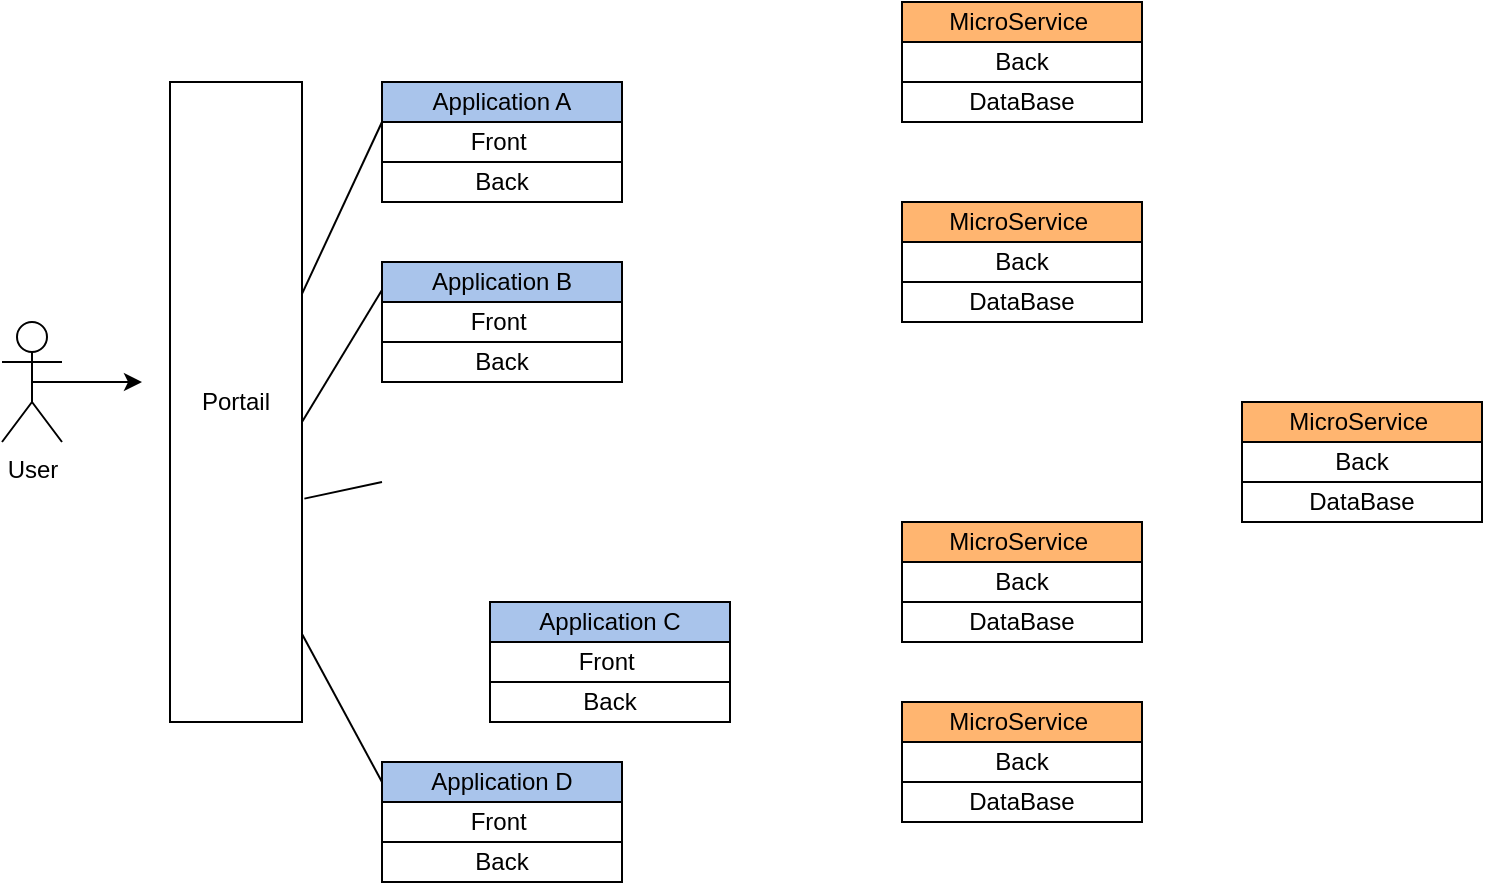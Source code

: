 <mxfile version="13.8.9-1" type="github"><diagram id="q87qz0QwqE8sBQXYNTOX" name="Page-1"><mxGraphModel dx="1038" dy="548" grid="1" gridSize="10" guides="1" tooltips="1" connect="1" arrows="1" fold="1" page="1" pageScale="1" pageWidth="827" pageHeight="1169" math="0" shadow="0"><root><mxCell id="0"/><mxCell id="1" parent="0"/><mxCell id="-Fz0O9VPjYnXU61P3-lc-1" value="Application A" style="rounded=0;whiteSpace=wrap;html=1;fillColor=#A9C4EB;" vertex="1" parent="1"><mxGeometry x="240" y="50" width="120" height="20" as="geometry"/></mxCell><mxCell id="-Fz0O9VPjYnXU61P3-lc-2" value="User" style="shape=umlActor;verticalLabelPosition=bottom;verticalAlign=top;html=1;outlineConnect=0;" vertex="1" parent="1"><mxGeometry x="50" y="170" width="30" height="60" as="geometry"/></mxCell><mxCell id="-Fz0O9VPjYnXU61P3-lc-5" value="" style="endArrow=classic;html=1;exitX=0.5;exitY=0.5;exitDx=0;exitDy=0;exitPerimeter=0;" edge="1" parent="1" source="-Fz0O9VPjYnXU61P3-lc-2"><mxGeometry width="50" height="50" relative="1" as="geometry"><mxPoint x="390" y="300" as="sourcePoint"/><mxPoint x="120" y="200" as="targetPoint"/></mxGeometry></mxCell><mxCell id="-Fz0O9VPjYnXU61P3-lc-10" style="edgeStyle=orthogonalEdgeStyle;rounded=0;orthogonalLoop=1;jettySize=auto;html=1;exitX=0.5;exitY=1;exitDx=0;exitDy=0;" edge="1" parent="1"><mxGeometry relative="1" as="geometry"><mxPoint x="745" y="200" as="sourcePoint"/><mxPoint x="745" y="200" as="targetPoint"/></mxGeometry></mxCell><mxCell id="-Fz0O9VPjYnXU61P3-lc-11" value="Portail" style="rounded=0;whiteSpace=wrap;html=1;" vertex="1" parent="1"><mxGeometry x="134" y="50" width="66" height="320" as="geometry"/></mxCell><mxCell id="-Fz0O9VPjYnXU61P3-lc-12" value="Front&amp;nbsp;" style="rounded=0;whiteSpace=wrap;html=1;" vertex="1" parent="1"><mxGeometry x="240" y="70" width="120" height="20" as="geometry"/></mxCell><mxCell id="-Fz0O9VPjYnXU61P3-lc-13" value="Back" style="rounded=0;whiteSpace=wrap;html=1;" vertex="1" parent="1"><mxGeometry x="240" y="90" width="120" height="20" as="geometry"/></mxCell><mxCell id="-Fz0O9VPjYnXU61P3-lc-14" value="Application B" style="rounded=0;whiteSpace=wrap;html=1;fillColor=#A9C4EB;" vertex="1" parent="1"><mxGeometry x="240" y="140" width="120" height="20" as="geometry"/></mxCell><mxCell id="-Fz0O9VPjYnXU61P3-lc-15" value="Front&amp;nbsp;" style="rounded=0;whiteSpace=wrap;html=1;" vertex="1" parent="1"><mxGeometry x="240" y="160" width="120" height="20" as="geometry"/></mxCell><mxCell id="-Fz0O9VPjYnXU61P3-lc-16" value="Back" style="rounded=0;whiteSpace=wrap;html=1;" vertex="1" parent="1"><mxGeometry x="240" y="180" width="120" height="20" as="geometry"/></mxCell><mxCell id="-Fz0O9VPjYnXU61P3-lc-19" value="Back" style="rounded=0;whiteSpace=wrap;html=1;" vertex="1" parent="1"><mxGeometry x="294" y="350" width="120" height="20" as="geometry"/></mxCell><mxCell id="-Fz0O9VPjYnXU61P3-lc-20" value="Application D" style="rounded=0;whiteSpace=wrap;html=1;fillColor=#A9C4EB;" vertex="1" parent="1"><mxGeometry x="240" y="390" width="120" height="20" as="geometry"/></mxCell><mxCell id="-Fz0O9VPjYnXU61P3-lc-21" value="Front&amp;nbsp;" style="rounded=0;whiteSpace=wrap;html=1;" vertex="1" parent="1"><mxGeometry x="240" y="410" width="120" height="20" as="geometry"/></mxCell><mxCell id="-Fz0O9VPjYnXU61P3-lc-22" value="Back" style="rounded=0;whiteSpace=wrap;html=1;" vertex="1" parent="1"><mxGeometry x="240" y="430" width="120" height="20" as="geometry"/></mxCell><mxCell id="-Fz0O9VPjYnXU61P3-lc-23" value="MicroService&amp;nbsp;" style="rounded=0;whiteSpace=wrap;html=1;fillColor=#FFB570;" vertex="1" parent="1"><mxGeometry x="500" y="10" width="120" height="20" as="geometry"/></mxCell><mxCell id="-Fz0O9VPjYnXU61P3-lc-24" value="Back" style="rounded=0;whiteSpace=wrap;html=1;" vertex="1" parent="1"><mxGeometry x="500" y="30" width="120" height="20" as="geometry"/></mxCell><mxCell id="-Fz0O9VPjYnXU61P3-lc-25" value="DataBase" style="rounded=0;whiteSpace=wrap;html=1;" vertex="1" parent="1"><mxGeometry x="500" y="50" width="120" height="20" as="geometry"/></mxCell><mxCell id="-Fz0O9VPjYnXU61P3-lc-26" value="MicroService&amp;nbsp;" style="rounded=0;whiteSpace=wrap;html=1;fillColor=#FFB570;" vertex="1" parent="1"><mxGeometry x="500" y="110" width="120" height="20" as="geometry"/></mxCell><mxCell id="-Fz0O9VPjYnXU61P3-lc-27" value="Back" style="rounded=0;whiteSpace=wrap;html=1;" vertex="1" parent="1"><mxGeometry x="500" y="130" width="120" height="20" as="geometry"/></mxCell><mxCell id="-Fz0O9VPjYnXU61P3-lc-28" value="DataBase" style="rounded=0;whiteSpace=wrap;html=1;" vertex="1" parent="1"><mxGeometry x="500" y="150" width="120" height="20" as="geometry"/></mxCell><mxCell id="-Fz0O9VPjYnXU61P3-lc-29" value="MicroService&amp;nbsp;" style="rounded=0;whiteSpace=wrap;html=1;fillColor=#FFB570;" vertex="1" parent="1"><mxGeometry x="500" y="270" width="120" height="20" as="geometry"/></mxCell><mxCell id="-Fz0O9VPjYnXU61P3-lc-30" value="Back" style="rounded=0;whiteSpace=wrap;html=1;" vertex="1" parent="1"><mxGeometry x="500" y="290" width="120" height="20" as="geometry"/></mxCell><mxCell id="-Fz0O9VPjYnXU61P3-lc-31" value="DataBase" style="rounded=0;whiteSpace=wrap;html=1;" vertex="1" parent="1"><mxGeometry x="500" y="310" width="120" height="20" as="geometry"/></mxCell><mxCell id="-Fz0O9VPjYnXU61P3-lc-32" value="MicroService&amp;nbsp;" style="rounded=0;whiteSpace=wrap;html=1;fillColor=#FFB570;" vertex="1" parent="1"><mxGeometry x="500" y="360" width="120" height="20" as="geometry"/></mxCell><mxCell id="-Fz0O9VPjYnXU61P3-lc-33" value="Back" style="rounded=0;whiteSpace=wrap;html=1;" vertex="1" parent="1"><mxGeometry x="500" y="380" width="120" height="20" as="geometry"/></mxCell><mxCell id="-Fz0O9VPjYnXU61P3-lc-34" value="DataBase" style="rounded=0;whiteSpace=wrap;html=1;" vertex="1" parent="1"><mxGeometry x="500" y="400" width="120" height="20" as="geometry"/></mxCell><mxCell id="-Fz0O9VPjYnXU61P3-lc-35" value="MicroService&amp;nbsp;" style="rounded=0;whiteSpace=wrap;html=1;fillColor=#FFB570;" vertex="1" parent="1"><mxGeometry x="670" y="210" width="120" height="20" as="geometry"/></mxCell><mxCell id="-Fz0O9VPjYnXU61P3-lc-36" value="Back" style="rounded=0;whiteSpace=wrap;html=1;" vertex="1" parent="1"><mxGeometry x="670" y="230" width="120" height="20" as="geometry"/></mxCell><mxCell id="-Fz0O9VPjYnXU61P3-lc-37" value="DataBase" style="rounded=0;whiteSpace=wrap;html=1;" vertex="1" parent="1"><mxGeometry x="670" y="250" width="120" height="20" as="geometry"/></mxCell><mxCell id="-Fz0O9VPjYnXU61P3-lc-38" value="" style="endArrow=none;html=1;exitX=0;exitY=0.5;exitDx=0;exitDy=0;" edge="1" parent="1" source="-Fz0O9VPjYnXU61P3-lc-20"><mxGeometry width="50" height="50" relative="1" as="geometry"><mxPoint x="240" y="320" as="sourcePoint"/><mxPoint x="200" y="326" as="targetPoint"/></mxGeometry></mxCell><mxCell id="-Fz0O9VPjYnXU61P3-lc-39" value="" style="endArrow=none;html=1;exitX=1.018;exitY=0.651;exitDx=0;exitDy=0;exitPerimeter=0;entryX=0;entryY=0;entryDx=0;entryDy=0;" edge="1" parent="1" source="-Fz0O9VPjYnXU61P3-lc-11"><mxGeometry width="50" height="50" relative="1" as="geometry"><mxPoint x="490" y="290" as="sourcePoint"/><mxPoint x="240" y="250" as="targetPoint"/></mxGeometry></mxCell><mxCell id="-Fz0O9VPjYnXU61P3-lc-40" value="" style="endArrow=none;html=1;exitX=1;exitY=0.331;exitDx=0;exitDy=0;exitPerimeter=0;entryX=0;entryY=0;entryDx=0;entryDy=0;" edge="1" parent="1" source="-Fz0O9VPjYnXU61P3-lc-11" target="-Fz0O9VPjYnXU61P3-lc-12"><mxGeometry width="50" height="50" relative="1" as="geometry"><mxPoint x="190" y="150" as="sourcePoint"/><mxPoint x="240" y="100" as="targetPoint"/></mxGeometry></mxCell><mxCell id="-Fz0O9VPjYnXU61P3-lc-41" value="" style="endArrow=none;html=1;" edge="1" parent="1"><mxGeometry width="50" height="50" relative="1" as="geometry"><mxPoint x="200" y="220" as="sourcePoint"/><mxPoint x="240" y="154" as="targetPoint"/><Array as="points"/></mxGeometry></mxCell><mxCell id="-Fz0O9VPjYnXU61P3-lc-42" value="Application C" style="rounded=0;whiteSpace=wrap;html=1;fillColor=#A9C4EB;" vertex="1" parent="1"><mxGeometry x="294" y="310" width="120" height="20" as="geometry"/></mxCell><mxCell id="-Fz0O9VPjYnXU61P3-lc-43" value="Front&amp;nbsp;" style="rounded=0;whiteSpace=wrap;html=1;" vertex="1" parent="1"><mxGeometry x="294" y="330" width="120" height="20" as="geometry"/></mxCell></root></mxGraphModel></diagram></mxfile>